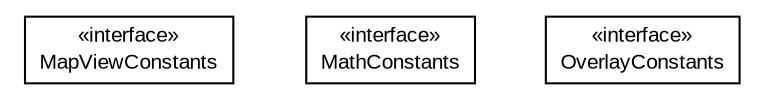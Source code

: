 #!/usr/local/bin/dot
#
# Class diagram 
# Generated by UMLGraph version R5_6-24-gf6e263 (http://www.umlgraph.org/)
#

digraph G {
	edge [fontname="arial",fontsize=10,labelfontname="arial",labelfontsize=10];
	node [fontname="arial",fontsize=10,shape=plaintext];
	nodesep=0.25;
	ranksep=0.5;
	// org.osmdroid.views.util.constants.MapViewConstants
	c13372 [label=<<table title="org.osmdroid.views.util.constants.MapViewConstants" border="0" cellborder="1" cellspacing="0" cellpadding="2" port="p" href="./MapViewConstants.html">
		<tr><td><table border="0" cellspacing="0" cellpadding="1">
<tr><td align="center" balign="center"> &#171;interface&#187; </td></tr>
<tr><td align="center" balign="center"> MapViewConstants </td></tr>
		</table></td></tr>
		</table>>, URL="./MapViewConstants.html", fontname="arial", fontcolor="black", fontsize=10.0];
	// org.osmdroid.views.util.constants.MathConstants
	c13373 [label=<<table title="org.osmdroid.views.util.constants.MathConstants" border="0" cellborder="1" cellspacing="0" cellpadding="2" port="p" href="./MathConstants.html">
		<tr><td><table border="0" cellspacing="0" cellpadding="1">
<tr><td align="center" balign="center"> &#171;interface&#187; </td></tr>
<tr><td align="center" balign="center"> MathConstants </td></tr>
		</table></td></tr>
		</table>>, URL="./MathConstants.html", fontname="arial", fontcolor="black", fontsize=10.0];
	// org.osmdroid.views.util.constants.OverlayConstants
	c13374 [label=<<table title="org.osmdroid.views.util.constants.OverlayConstants" border="0" cellborder="1" cellspacing="0" cellpadding="2" port="p" href="./OverlayConstants.html">
		<tr><td><table border="0" cellspacing="0" cellpadding="1">
<tr><td align="center" balign="center"> &#171;interface&#187; </td></tr>
<tr><td align="center" balign="center"> OverlayConstants </td></tr>
		</table></td></tr>
		</table>>, URL="./OverlayConstants.html", fontname="arial", fontcolor="black", fontsize=10.0];
}

